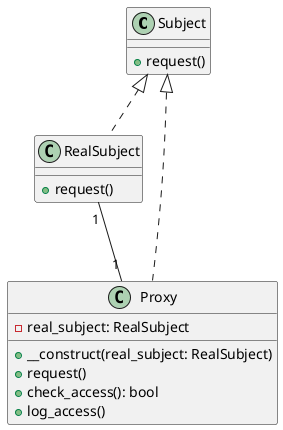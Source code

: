 @startuml Proxy
class Subject {
    + request()
}

class RealSubject {
    + request()
}

class Proxy {
    - real_subject: RealSubject
    + __construct(real_subject: RealSubject)
    + request()
    + check_access(): bool
    + log_access()
}

Subject <|.. RealSubject
Subject <|.. Proxy

RealSubject -- Proxy: "1" "1"
@enduml
